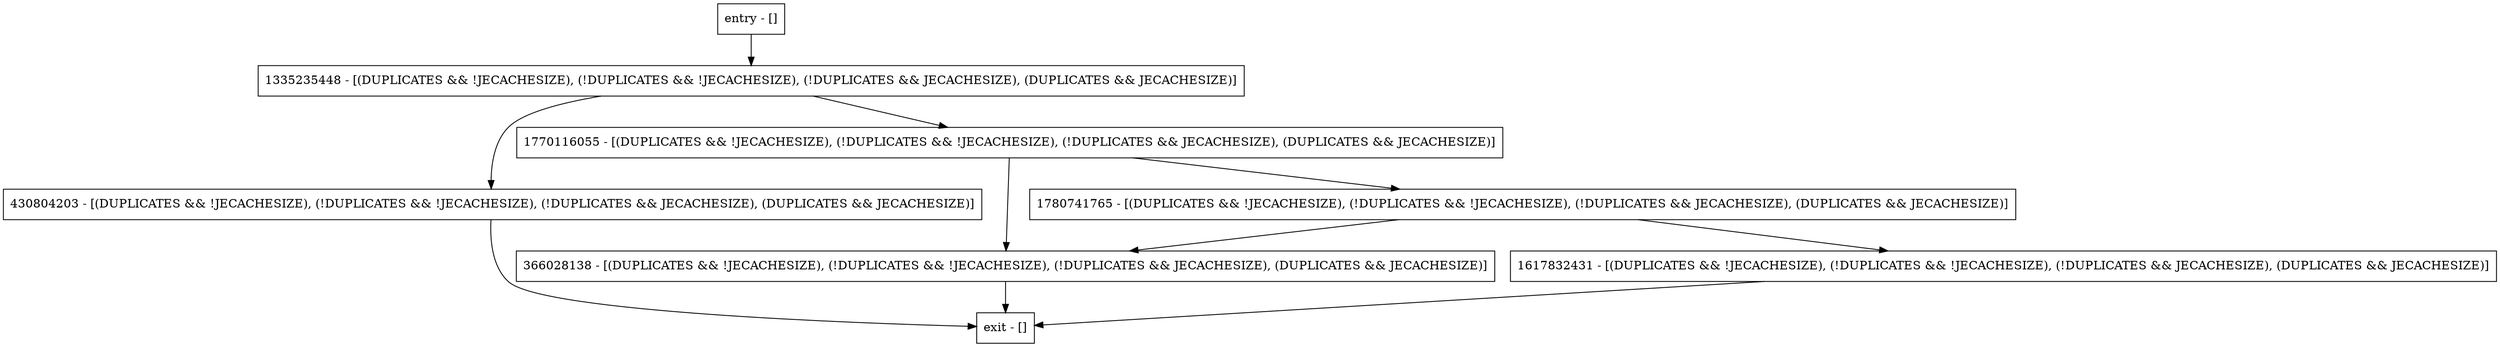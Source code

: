 digraph checkUpdatesAllowed {
node [shape=record];
entry [label="entry - []"];
exit [label="exit - []"];
430804203 [label="430804203 - [(DUPLICATES && !JECACHESIZE), (!DUPLICATES && !JECACHESIZE), (!DUPLICATES && JECACHESIZE), (DUPLICATES && JECACHESIZE)]"];
1617832431 [label="1617832431 - [(DUPLICATES && !JECACHESIZE), (!DUPLICATES && !JECACHESIZE), (!DUPLICATES && JECACHESIZE), (DUPLICATES && JECACHESIZE)]"];
366028138 [label="366028138 - [(DUPLICATES && !JECACHESIZE), (!DUPLICATES && !JECACHESIZE), (!DUPLICATES && JECACHESIZE), (DUPLICATES && JECACHESIZE)]"];
1335235448 [label="1335235448 - [(DUPLICATES && !JECACHESIZE), (!DUPLICATES && !JECACHESIZE), (!DUPLICATES && JECACHESIZE), (DUPLICATES && JECACHESIZE)]"];
1780741765 [label="1780741765 - [(DUPLICATES && !JECACHESIZE), (!DUPLICATES && !JECACHESIZE), (!DUPLICATES && JECACHESIZE), (DUPLICATES && JECACHESIZE)]"];
1770116055 [label="1770116055 - [(DUPLICATES && !JECACHESIZE), (!DUPLICATES && !JECACHESIZE), (!DUPLICATES && JECACHESIZE), (DUPLICATES && JECACHESIZE)]"];
entry;
exit;
entry -> 1335235448;
430804203 -> exit;
1617832431 -> exit;
366028138 -> exit;
1335235448 -> 430804203;
1335235448 -> 1770116055;
1780741765 -> 1617832431;
1780741765 -> 366028138;
1770116055 -> 366028138;
1770116055 -> 1780741765;
}
